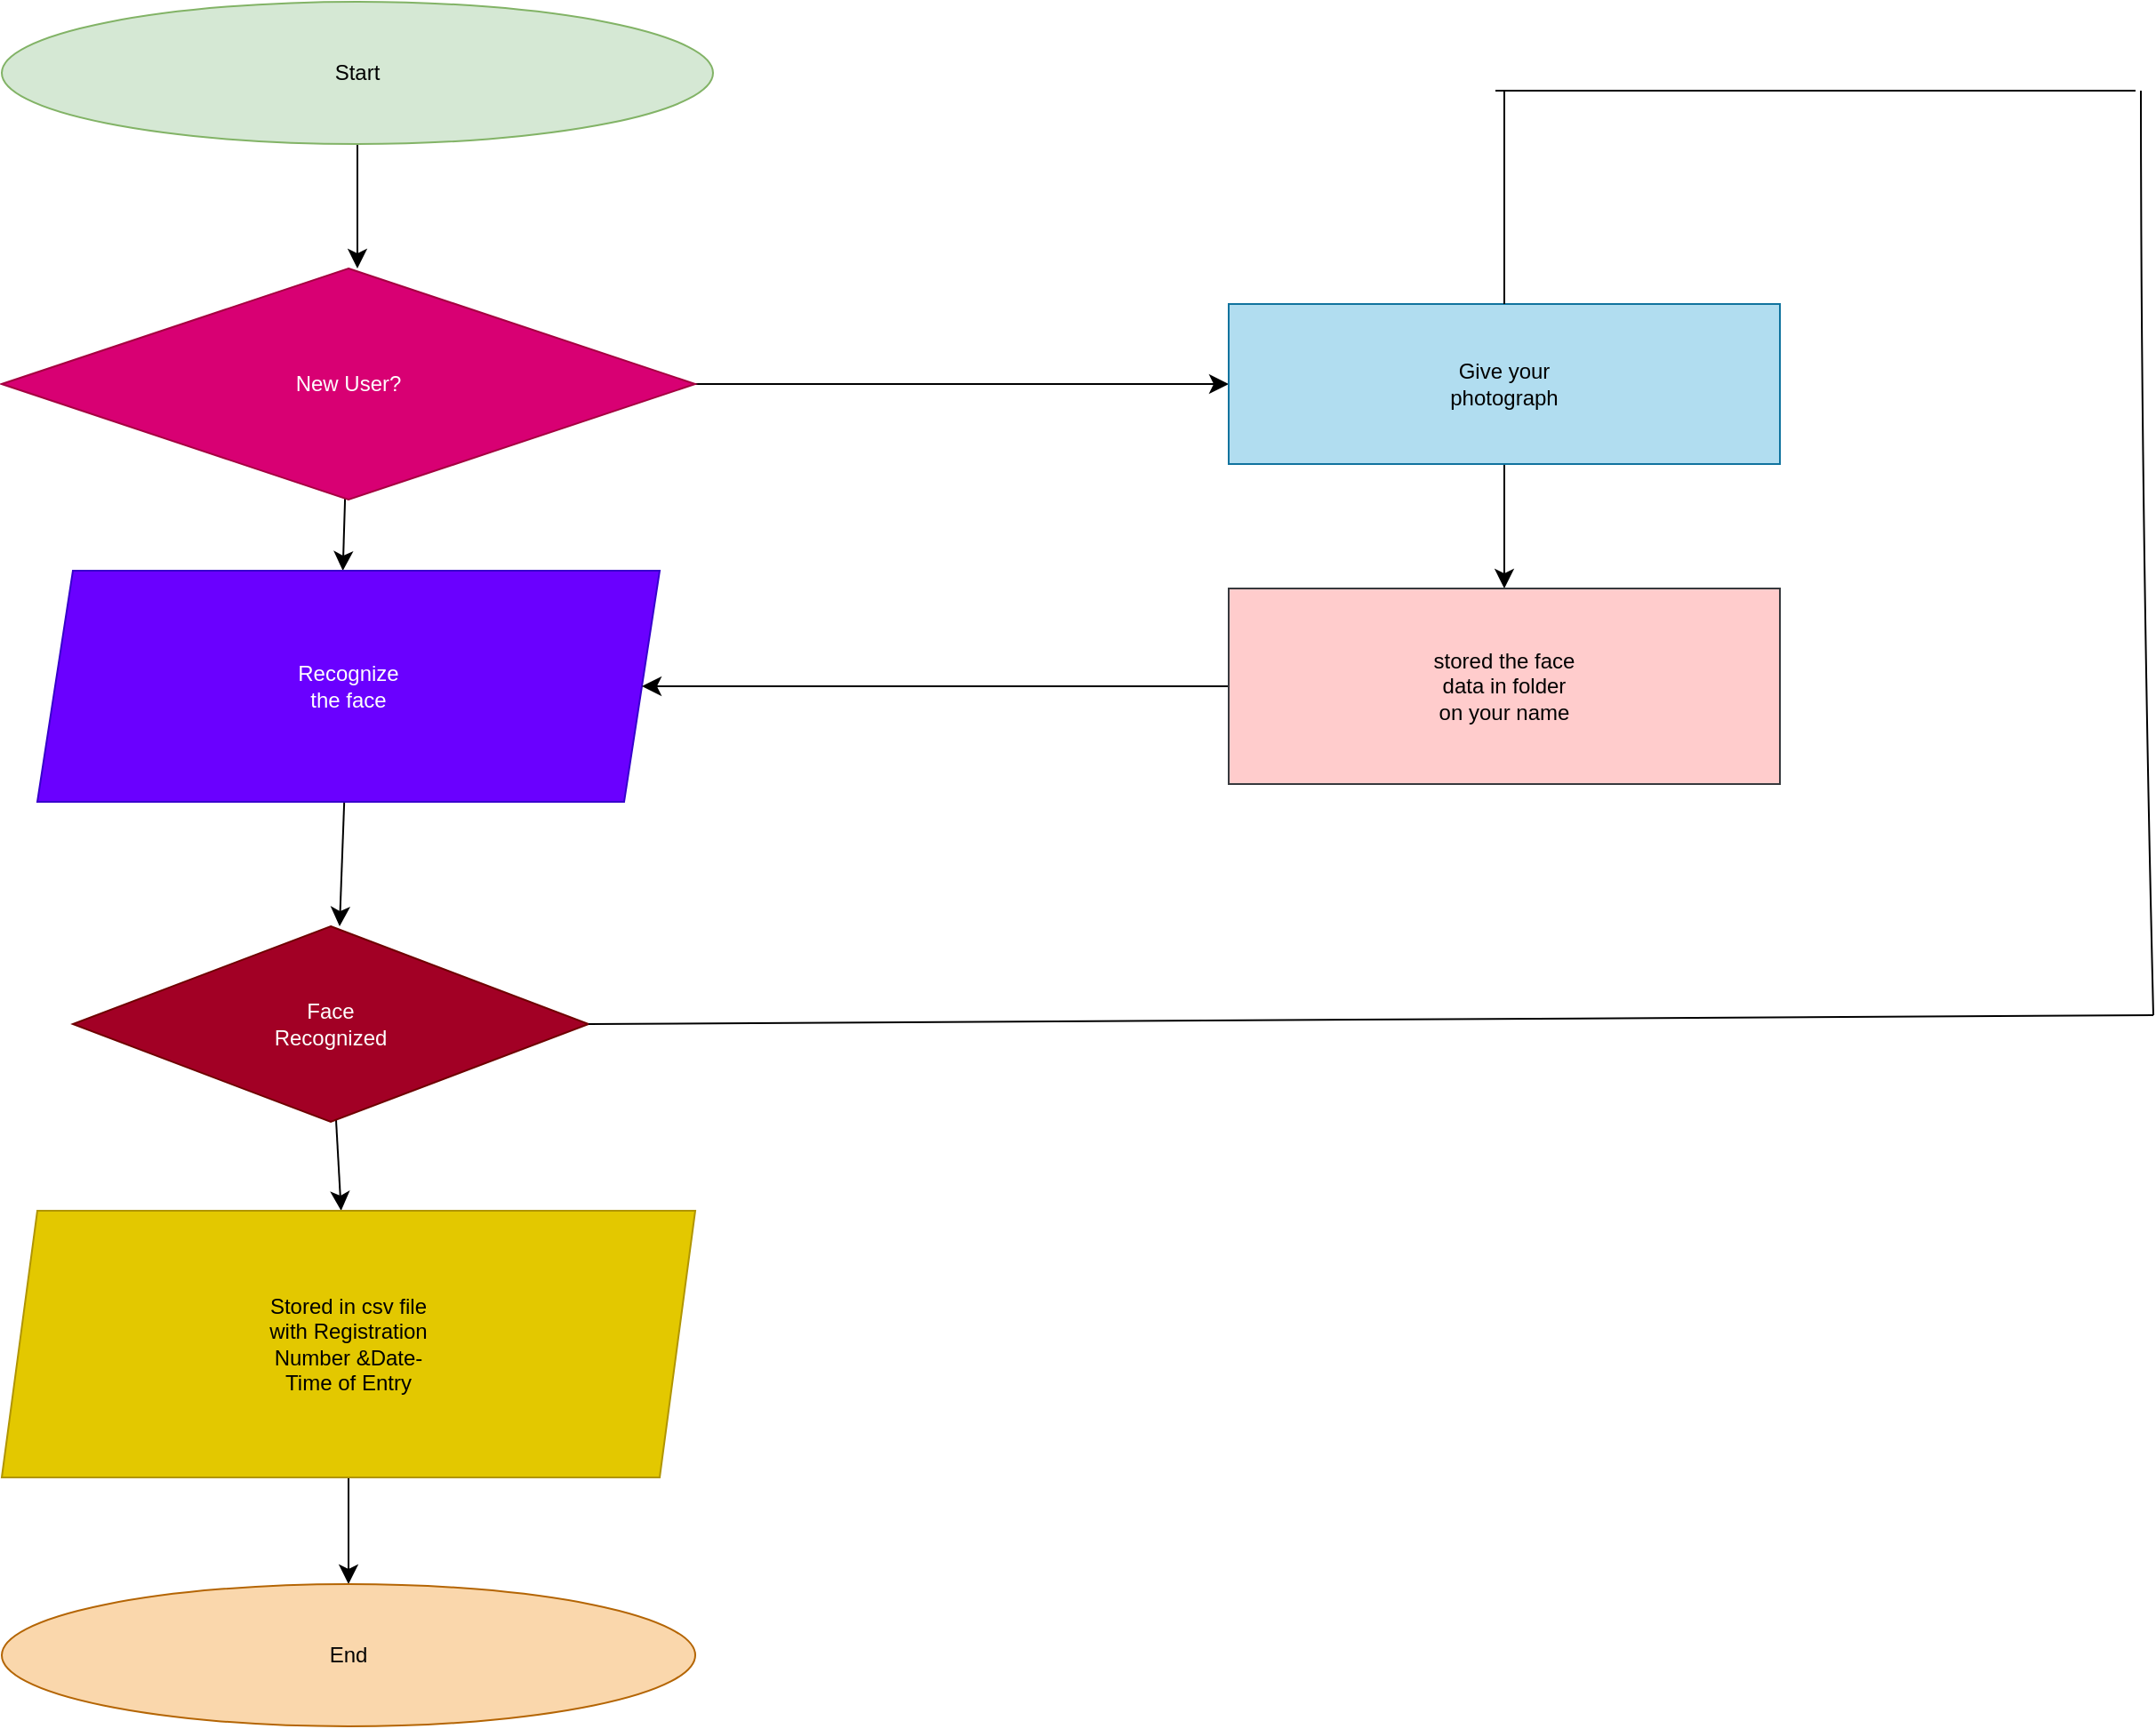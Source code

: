 <mxfile version="28.0.7">
  <diagram name="Page-1" id="yNoIZFDmo-sB0uq-H11A">
    <mxGraphModel dx="2977" dy="1754" grid="1" gridSize="10" guides="1" tooltips="1" connect="1" arrows="1" fold="1" page="1" pageScale="1" pageWidth="850" pageHeight="1100" background="#ffffff" math="0" shadow="0">
      <root>
        <mxCell id="0" />
        <mxCell id="1" parent="0" />
        <mxCell id="ckuZoNm9qqtLLxH1I7Xd-5" style="edgeStyle=none;curved=1;rounded=0;orthogonalLoop=1;jettySize=auto;html=1;fontSize=12;startSize=8;endSize=8;" edge="1" parent="1" source="ckuZoNm9qqtLLxH1I7Xd-4">
          <mxGeometry relative="1" as="geometry">
            <mxPoint x="270" y="220" as="targetPoint" />
          </mxGeometry>
        </mxCell>
        <mxCell id="ckuZoNm9qqtLLxH1I7Xd-4" value="Start" style="ellipse;whiteSpace=wrap;html=1;fillColor=#d5e8d4;strokeColor=#82b366;" vertex="1" parent="1">
          <mxGeometry x="70" y="70" width="400" height="80" as="geometry" />
        </mxCell>
        <mxCell id="ckuZoNm9qqtLLxH1I7Xd-7" style="edgeStyle=none;curved=1;rounded=0;orthogonalLoop=1;jettySize=auto;html=1;fontSize=12;startSize=8;endSize=8;" edge="1" parent="1" source="ckuZoNm9qqtLLxH1I7Xd-6">
          <mxGeometry relative="1" as="geometry">
            <mxPoint x="261.818" y="390" as="targetPoint" />
          </mxGeometry>
        </mxCell>
        <mxCell id="ckuZoNm9qqtLLxH1I7Xd-19" style="edgeStyle=none;curved=1;rounded=0;orthogonalLoop=1;jettySize=auto;html=1;fontSize=12;startSize=8;endSize=8;entryX=0;entryY=0.5;entryDx=0;entryDy=0;" edge="1" parent="1" source="ckuZoNm9qqtLLxH1I7Xd-6" target="ckuZoNm9qqtLLxH1I7Xd-16">
          <mxGeometry relative="1" as="geometry">
            <mxPoint x="680" y="285" as="targetPoint" />
          </mxGeometry>
        </mxCell>
        <mxCell id="ckuZoNm9qqtLLxH1I7Xd-6" value="New User?" style="rhombus;whiteSpace=wrap;html=1;fillColor=#d80073;fontColor=#ffffff;strokeColor=#A50040;" vertex="1" parent="1">
          <mxGeometry x="70" y="220" width="390" height="130" as="geometry" />
        </mxCell>
        <mxCell id="ckuZoNm9qqtLLxH1I7Xd-10" style="edgeStyle=none;curved=1;rounded=0;orthogonalLoop=1;jettySize=auto;html=1;fontSize=12;startSize=8;endSize=8;" edge="1" parent="1" source="ckuZoNm9qqtLLxH1I7Xd-9">
          <mxGeometry relative="1" as="geometry">
            <mxPoint x="260" y="590" as="targetPoint" />
          </mxGeometry>
        </mxCell>
        <mxCell id="ckuZoNm9qqtLLxH1I7Xd-9" value="Recognize&lt;div&gt;the face&lt;/div&gt;" style="shape=parallelogram;perimeter=parallelogramPerimeter;whiteSpace=wrap;html=1;fixedSize=1;fillColor=#6a00ff;fontColor=#ffffff;strokeColor=#3700CC;" vertex="1" parent="1">
          <mxGeometry x="90" y="390" width="350" height="130" as="geometry" />
        </mxCell>
        <mxCell id="ckuZoNm9qqtLLxH1I7Xd-12" style="edgeStyle=none;curved=1;rounded=0;orthogonalLoop=1;jettySize=auto;html=1;fontSize=12;startSize=8;endSize=8;" edge="1" parent="1" source="ckuZoNm9qqtLLxH1I7Xd-11" target="ckuZoNm9qqtLLxH1I7Xd-13">
          <mxGeometry relative="1" as="geometry">
            <mxPoint x="255" y="780" as="targetPoint" />
          </mxGeometry>
        </mxCell>
        <mxCell id="ckuZoNm9qqtLLxH1I7Xd-11" value="Face&lt;div&gt;Recognized&lt;/div&gt;" style="rhombus;whiteSpace=wrap;html=1;fillColor=#a20025;fontColor=#ffffff;strokeColor=#6F0000;" vertex="1" parent="1">
          <mxGeometry x="110" y="590" width="290" height="110" as="geometry" />
        </mxCell>
        <mxCell id="ckuZoNm9qqtLLxH1I7Xd-14" style="edgeStyle=none;curved=1;rounded=0;orthogonalLoop=1;jettySize=auto;html=1;fontSize=12;startSize=8;endSize=8;" edge="1" parent="1" source="ckuZoNm9qqtLLxH1I7Xd-13" target="ckuZoNm9qqtLLxH1I7Xd-15">
          <mxGeometry relative="1" as="geometry">
            <mxPoint x="260" y="970" as="targetPoint" />
          </mxGeometry>
        </mxCell>
        <mxCell id="ckuZoNm9qqtLLxH1I7Xd-13" value="Stored in csv file&lt;div&gt;with Registration&lt;/div&gt;&lt;div&gt;Number &amp;amp;Date-&lt;/div&gt;&lt;div&gt;Time of Entry&lt;/div&gt;" style="shape=parallelogram;perimeter=parallelogramPerimeter;whiteSpace=wrap;html=1;fixedSize=1;fillColor=#e3c800;fontColor=#000000;strokeColor=#B09500;" vertex="1" parent="1">
          <mxGeometry x="70" y="750" width="390" height="150" as="geometry" />
        </mxCell>
        <mxCell id="ckuZoNm9qqtLLxH1I7Xd-15" value="End" style="ellipse;whiteSpace=wrap;html=1;fillColor=#fad7ac;strokeColor=#b46504;" vertex="1" parent="1">
          <mxGeometry x="70" y="960" width="390" height="80" as="geometry" />
        </mxCell>
        <mxCell id="ckuZoNm9qqtLLxH1I7Xd-22" style="edgeStyle=none;curved=1;rounded=0;orthogonalLoop=1;jettySize=auto;html=1;entryX=0.5;entryY=0;entryDx=0;entryDy=0;fontSize=12;startSize=8;endSize=8;" edge="1" parent="1" source="ckuZoNm9qqtLLxH1I7Xd-16" target="ckuZoNm9qqtLLxH1I7Xd-17">
          <mxGeometry relative="1" as="geometry" />
        </mxCell>
        <mxCell id="ckuZoNm9qqtLLxH1I7Xd-16" value="Give your&lt;div&gt;photograph&lt;/div&gt;" style="rounded=0;whiteSpace=wrap;html=1;fillColor=#b1ddf0;strokeColor=#10739e;" vertex="1" parent="1">
          <mxGeometry x="760" y="240" width="310" height="90" as="geometry" />
        </mxCell>
        <mxCell id="ckuZoNm9qqtLLxH1I7Xd-21" value="" style="edgeStyle=none;curved=1;rounded=0;orthogonalLoop=1;jettySize=auto;html=1;fontSize=12;startSize=8;endSize=8;entryX=1;entryY=0.5;entryDx=0;entryDy=0;" edge="1" parent="1" source="ckuZoNm9qqtLLxH1I7Xd-17" target="ckuZoNm9qqtLLxH1I7Xd-9">
          <mxGeometry relative="1" as="geometry">
            <mxPoint x="640" y="455" as="targetPoint" />
          </mxGeometry>
        </mxCell>
        <mxCell id="ckuZoNm9qqtLLxH1I7Xd-17" value="stored the face&lt;div&gt;data in folder&lt;/div&gt;&lt;div&gt;on your name&lt;/div&gt;" style="rounded=0;whiteSpace=wrap;html=1;fillColor=#ffcccc;strokeColor=#36393d;" vertex="1" parent="1">
          <mxGeometry x="760" y="400" width="310" height="110" as="geometry" />
        </mxCell>
        <mxCell id="ckuZoNm9qqtLLxH1I7Xd-24" value="" style="endArrow=none;html=1;rounded=0;fontSize=12;startSize=8;endSize=8;curved=1;" edge="1" parent="1">
          <mxGeometry width="50" height="50" relative="1" as="geometry">
            <mxPoint x="1280" y="640" as="sourcePoint" />
            <mxPoint x="1273" y="120" as="targetPoint" />
            <Array as="points">
              <mxPoint x="1273" y="350" />
            </Array>
          </mxGeometry>
        </mxCell>
        <mxCell id="ckuZoNm9qqtLLxH1I7Xd-29" value="" style="endArrow=none;html=1;rounded=0;fontSize=12;startSize=8;endSize=8;curved=1;" edge="1" parent="1">
          <mxGeometry width="50" height="50" relative="1" as="geometry">
            <mxPoint x="910" y="120" as="sourcePoint" />
            <mxPoint x="1270" y="120" as="targetPoint" />
          </mxGeometry>
        </mxCell>
        <mxCell id="ckuZoNm9qqtLLxH1I7Xd-31" value="" style="endArrow=none;html=1;rounded=0;fontSize=12;startSize=8;endSize=8;curved=1;exitX=0.5;exitY=0;exitDx=0;exitDy=0;" edge="1" parent="1" source="ckuZoNm9qqtLLxH1I7Xd-16">
          <mxGeometry width="50" height="50" relative="1" as="geometry">
            <mxPoint x="1070" y="170" as="sourcePoint" />
            <mxPoint x="915" y="120" as="targetPoint" />
          </mxGeometry>
        </mxCell>
        <mxCell id="ckuZoNm9qqtLLxH1I7Xd-36" value="" style="endArrow=none;html=1;rounded=0;fontSize=12;startSize=8;endSize=8;curved=1;exitX=1;exitY=0.5;exitDx=0;exitDy=0;" edge="1" parent="1" source="ckuZoNm9qqtLLxH1I7Xd-11">
          <mxGeometry width="50" height="50" relative="1" as="geometry">
            <mxPoint x="720" y="360" as="sourcePoint" />
            <mxPoint x="1280" y="640" as="targetPoint" />
          </mxGeometry>
        </mxCell>
      </root>
    </mxGraphModel>
  </diagram>
</mxfile>
